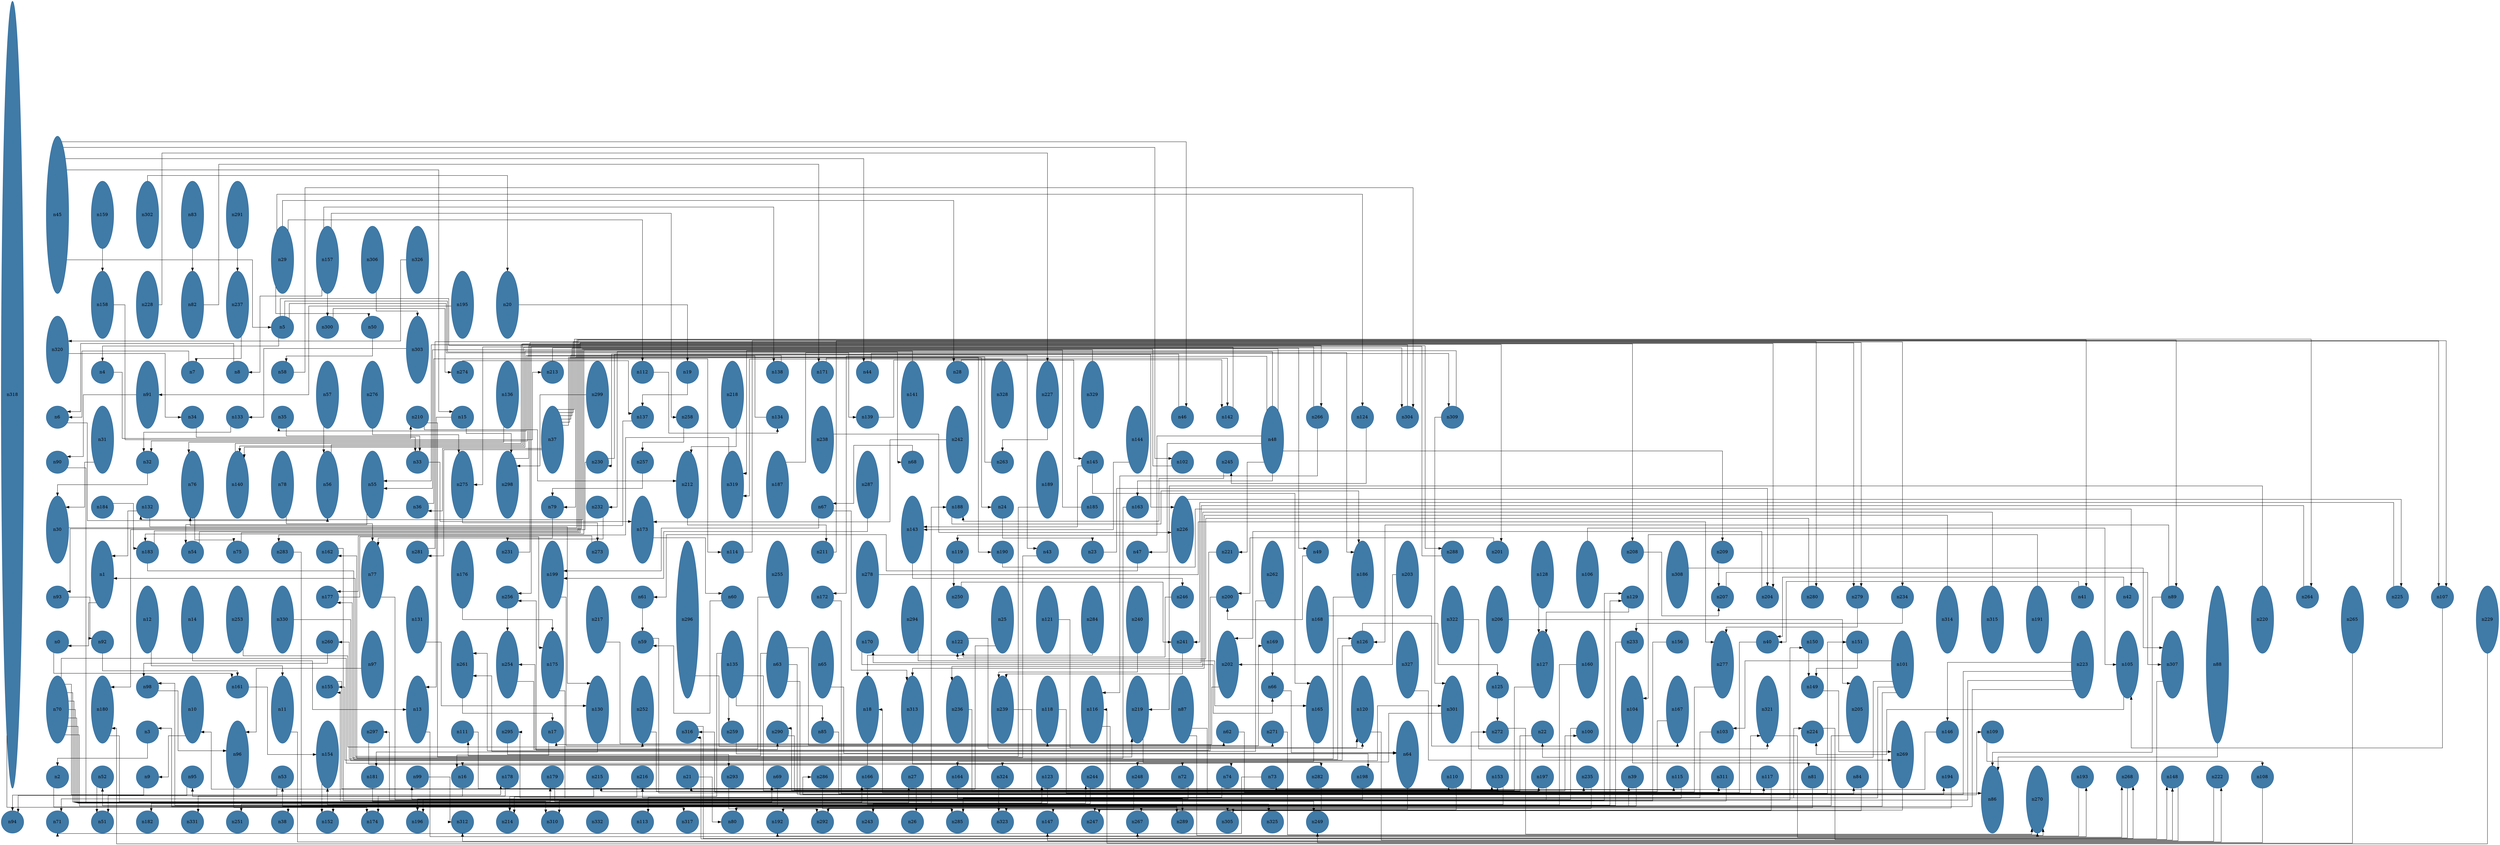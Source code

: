 //do not use DOT to generate pdf use NEATO or FDP
digraph{
layout="neato";
splines="ortho";
n318[shape="ellipse", style="filled", color="#004E8ABF", pos="0,21!", height="35", width="1"];
n318 -> n317;
n45[shape="ellipse", style="filled", color="#004E8ABF", pos="2,29!", height="7", width="1"];
n45 -> n46;
n45 -> n15;
n45 -> n102;
n45 -> n5;
n45 -> n44;
n159[shape="ellipse", style="filled", color="#004E8ABF", pos="4,29!", height="3", width="1"];
n159 -> n158;
n302[shape="ellipse", style="filled", color="#004E8ABF", pos="6,29!", height="3", width="1"];
n302 -> n20;
n83[shape="ellipse", style="filled", color="#004E8ABF", pos="8,29!", height="3", width="1"];
n83 -> n82;
n291[shape="ellipse", style="filled", color="#004E8ABF", pos="10,29!", height="3", width="1"];
n291 -> n237;
n29[shape="ellipse", style="filled", color="#004E8ABF", pos="12,27!", height="3", width="1"];
n29 -> n28;
n29 -> n112;
n29 -> n124;
n29 -> n50;
n157[shape="ellipse", style="filled", color="#004E8ABF", pos="14,27!", height="3", width="1"];
n157 -> n258;
n157 -> n300;
n157 -> n8;
n157 -> n138;
n306[shape="ellipse", style="filled", color="#004E8ABF", pos="16,27!", height="3", width="1"];
n306 -> n303;
n326[shape="ellipse", style="filled", color="#004E8ABF", pos="18,27!", height="3", width="1"];
n326 -> n320;
n158[shape="ellipse", style="filled", color="#004E8ABF", pos="4,25!", height="3", width="1"];
n158 -> n213;
n228[shape="ellipse", style="filled", color="#004E8ABF", pos="6,25!", height="3", width="1"];
n228 -> n227;
n82[shape="ellipse", style="filled", color="#004E8ABF", pos="8,25!", height="3", width="1"];
n82 -> n171;
n237[shape="ellipse", style="filled", color="#004E8ABF", pos="10,25!", height="3", width="1"];
n237 -> n7;
n195[shape="ellipse", style="filled", color="#004E8ABF", pos="20,25!", height="3", width="1"];
n195 -> n91;
n20[shape="ellipse", style="filled", color="#004E8ABF", pos="22,25!", height="3", width="1"];
n20 -> n19;
n320[shape="ellipse", style="filled", color="#004E8ABF", pos="2,23!", height="3", width="1"];
n320 -> n34;
n5[shape="ellipse", style="filled", color="#004E8ABF", pos="12,24!", height="1", width="1"];
n5 -> n68;
n5 -> n4;
n5 -> n266;
n5 -> n139;
n300[shape="ellipse", style="filled", color="#004E8ABF", pos="14,24!", height="1", width="1"];
n300 -> n274;
n50[shape="ellipse", style="filled", color="#004E8ABF", pos="16,24!", height="1", width="1"];
n50 -> n58;
n303[shape="ellipse", style="filled", color="#004E8ABF", pos="18,23!", height="3", width="1"];
n303 -> n133;
n4[shape="ellipse", style="filled", color="#004E8ABF", pos="4,22!", height="1", width="1"];
n4 -> n210;
n91[shape="ellipse", style="filled", color="#004E8ABF", pos="6,21!", height="3", width="1"];
n91 -> n90;
n7[shape="ellipse", style="filled", color="#004E8ABF", pos="8,22!", height="1", width="1"];
n7 -> n6;
n8[shape="ellipse", style="filled", color="#004E8ABF", pos="10,22!", height="1", width="1"];
n8 -> n6;
n58[shape="ellipse", style="filled", color="#004E8ABF", pos="12,22!", height="1", width="1"];
n58 -> n304;
n57[shape="ellipse", style="filled", color="#004E8ABF", pos="14,21!", height="3", width="1"];
n57 -> n56;
n276[shape="ellipse", style="filled", color="#004E8ABF", pos="16,21!", height="3", width="1"];
n276 -> n275;
n274[shape="ellipse", style="filled", color="#004E8ABF", pos="20,22!", height="1", width="1"];
n274 -> n137;
n136[shape="ellipse", style="filled", color="#004E8ABF", pos="22,21!", height="3", width="1"];
n136 -> n76;
n213[shape="ellipse", style="filled", color="#004E8ABF", pos="24,22!", height="1", width="1"];
n213 -> n304;
n299[shape="ellipse", style="filled", color="#004E8ABF", pos="26,21!", height="3", width="1"];
n299 -> n298;
n112[shape="ellipse", style="filled", color="#004E8ABF", pos="28,22!", height="1", width="1"];
n112 -> n134;
n19[shape="ellipse", style="filled", color="#004E8ABF", pos="30,22!", height="1", width="1"];
n19 -> n137;
n218[shape="ellipse", style="filled", color="#004E8ABF", pos="32,21!", height="3", width="1"];
n218 -> n212;
n138[shape="ellipse", style="filled", color="#004E8ABF", pos="34,22!", height="1", width="1"];
n138 -> n35;
n171[shape="ellipse", style="filled", color="#004E8ABF", pos="36,22!", height="1", width="1"];
n171 -> n142;
n44[shape="ellipse", style="filled", color="#004E8ABF", pos="38,22!", height="1", width="1"];
n44 -> n309;
n141[shape="ellipse", style="filled", color="#004E8ABF", pos="40,21!", height="3", width="1"];
n141 -> n140;
n28[shape="ellipse", style="filled", color="#004E8ABF", pos="42,22!", height="1", width="1"];
n28 -> n142;
n328[shape="ellipse", style="filled", color="#004E8ABF", pos="44,21!", height="3", width="1"];
n328 -> n319;
n227[shape="ellipse", style="filled", color="#004E8ABF", pos="46,21!", height="3", width="1"];
n227 -> n263;
n329[shape="ellipse", style="filled", color="#004E8ABF", pos="48,21!", height="3", width="1"];
n329 -> n55;
n6[shape="ellipse", style="filled", color="#004E8ABF", pos="2,20!", height="1", width="1"];
n6 -> n56;
n31[shape="ellipse", style="filled", color="#004E8ABF", pos="4,19!", height="3", width="1"];
n31 -> n30;
n34[shape="ellipse", style="filled", color="#004E8ABF", pos="8,20!", height="1", width="1"];
n34 -> n33;
n133[shape="ellipse", style="filled", color="#004E8ABF", pos="10,20!", height="1", width="1"];
n133 -> n32;
n35[shape="ellipse", style="filled", color="#004E8ABF", pos="12,20!", height="1", width="1"];
n35 -> n33;
n210[shape="ellipse", style="filled", color="#004E8ABF", pos="18,20!", height="1", width="1"];
n210 -> n212;
n210 -> n219;
n15[shape="ellipse", style="filled", color="#004E8ABF", pos="20,20!", height="1", width="1"];
n15 -> n13;
n15 -> n298;
n37[shape="ellipse", style="filled", color="#004E8ABF", pos="24,19!", height="3", width="1"];
n37 -> n36;
n37 -> n264;
n37 -> n24;
n37 -> n49;
n37 -> n234;
n37 -> n190;
n37 -> n43;
n37 -> n281;
n137[shape="ellipse", style="filled", color="#004E8ABF", pos="28,20!", height="1", width="1"];
n137 -> n76;
n258[shape="ellipse", style="filled", color="#004E8ABF", pos="30,20!", height="1", width="1"];
n258 -> n257;
n134[shape="ellipse", style="filled", color="#004E8ABF", pos="34,20!", height="1", width="1"];
n134 -> n32;
n238[shape="ellipse", style="filled", color="#004E8ABF", pos="36,19!", height="3", width="1"];
n238 -> n226;
n139[shape="ellipse", style="filled", color="#004E8ABF", pos="38,20!", height="1", width="1"];
n139 -> n145;
n242[shape="ellipse", style="filled", color="#004E8ABF", pos="42,19!", height="3", width="1"];
n242 -> n173;
n144[shape="ellipse", style="filled", color="#004E8ABF", pos="50,19!", height="3", width="1"];
n144 -> n143;
n46[shape="ellipse", style="filled", color="#004E8ABF", pos="52,20!", height="1", width="1"];
n46 -> n230;
n142[shape="ellipse", style="filled", color="#004E8ABF", pos="54,20!", height="1", width="1"];
n142 -> n140;
n48[shape="ellipse", style="filled", color="#004E8ABF", pos="56,19!", height="3", width="1"];
n48 -> n47;
n48 -> n221;
n48 -> n232;
n48 -> n163;
n48 -> n119;
n48 -> n93;
n48 -> n172;
n48 -> n209;
n266[shape="ellipse", style="filled", color="#004E8ABF", pos="58,20!", height="1", width="1"];
n266 -> n275;
n266 -> n116;
n124[shape="ellipse", style="filled", color="#004E8ABF", pos="60,20!", height="1", width="1"];
n124 -> n245;
n304[shape="ellipse", style="filled", color="#004E8ABF", pos="62,20!", height="1", width="1"];
n304 -> n55;
n309[shape="ellipse", style="filled", color="#004E8ABF", pos="64,20!", height="1", width="1"];
n309 -> n301;
n309 -> n319;
n90[shape="ellipse", style="filled", color="#004E8ABF", pos="2,18!", height="1", width="1"];
n90 -> n188;
n32[shape="ellipse", style="filled", color="#004E8ABF", pos="6,18!", height="1", width="1"];
n32 -> n30;
n76[shape="ellipse", style="filled", color="#004E8ABF", pos="8,17!", height="3", width="1"];
n76 -> n75;
n140[shape="ellipse", style="filled", color="#004E8ABF", pos="10,17!", height="3", width="1"];
n140 -> n201;
n78[shape="ellipse", style="filled", color="#004E8ABF", pos="12,17!", height="3", width="1"];
n78 -> n77;
n56[shape="ellipse", style="filled", color="#004E8ABF", pos="14,17!", height="3", width="1"];
n56 -> n208;
n55[shape="ellipse", style="filled", color="#004E8ABF", pos="16,17!", height="3", width="1"];
n55 -> n54;
n33[shape="ellipse", style="filled", color="#004E8ABF", pos="18,18!", height="1", width="1"];
n33 -> n173;
n275[shape="ellipse", style="filled", color="#004E8ABF", pos="20,17!", height="3", width="1"];
n275 -> n273;
n298[shape="ellipse", style="filled", color="#004E8ABF", pos="22,17!", height="3", width="1"];
n298 -> n288;
n230[shape="ellipse", style="filled", color="#004E8ABF", pos="26,18!", height="1", width="1"];
n230 -> n180;
n230 -> n226;
n257[shape="ellipse", style="filled", color="#004E8ABF", pos="28,18!", height="1", width="1"];
n257 -> n79;
n212[shape="ellipse", style="filled", color="#004E8ABF", pos="30,17!", height="3", width="1"];
n212 -> n211;
n319[shape="ellipse", style="filled", color="#004E8ABF", pos="32,17!", height="3", width="1"];
n319 -> n283;
n187[shape="ellipse", style="filled", color="#004E8ABF", pos="34,17!", height="3", width="1"];
n187 -> n186;
n287[shape="ellipse", style="filled", color="#004E8ABF", pos="38,17!", height="3", width="1"];
n287 -> n199;
n68[shape="ellipse", style="filled", color="#004E8ABF", pos="40,18!", height="1", width="1"];
n68 -> n67;
n263[shape="ellipse", style="filled", color="#004E8ABF", pos="44,18!", height="1", width="1"];
n263 -> n79;
n189[shape="ellipse", style="filled", color="#004E8ABF", pos="46,17!", height="3", width="1"];
n189 -> n1;
n145[shape="ellipse", style="filled", color="#004E8ABF", pos="48,18!", height="1", width="1"];
n145 -> n143;
n145 -> n165;
n102[shape="ellipse", style="filled", color="#004E8ABF", pos="52,18!", height="1", width="1"];
n102 -> n132;
n245[shape="ellipse", style="filled", color="#004E8ABF", pos="54,18!", height="1", width="1"];
n245 -> n188;
n30[shape="ellipse", style="filled", color="#004E8ABF", pos="2,15!", height="3", width="1"];
n30 -> n41;
n184[shape="ellipse", style="filled", color="#004E8ABF", pos="4,16!", height="1", width="1"];
n184 -> n183;
n132[shape="ellipse", style="filled", color="#004E8ABF", pos="6,16!", height="1", width="1"];
n132 -> n130;
n132 -> n1;
n36[shape="ellipse", style="filled", color="#004E8ABF", pos="18,16!", height="1", width="1"];
n36 -> n114;
n79[shape="ellipse", style="filled", color="#004E8ABF", pos="24,16!", height="1", width="1"];
n79 -> n77;
n232[shape="ellipse", style="filled", color="#004E8ABF", pos="26,16!", height="1", width="1"];
n232 -> n231;
n173[shape="ellipse", style="filled", color="#004E8ABF", pos="28,15!", height="3", width="1"];
n173 -> n60;
n67[shape="ellipse", style="filled", color="#004E8ABF", pos="36,16!", height="1", width="1"];
n67 -> n199;
n67 -> n313;
n143[shape="ellipse", style="filled", color="#004E8ABF", pos="40,15!", height="3", width="1"];
n143 -> n246;
n188[shape="ellipse", style="filled", color="#004E8ABF", pos="42,16!", height="1", width="1"];
n188 -> n186;
n24[shape="ellipse", style="filled", color="#004E8ABF", pos="44,16!", height="1", width="1"];
n24 -> n23;
n185[shape="ellipse", style="filled", color="#004E8ABF", pos="48,16!", height="1", width="1"];
n185 -> n183;
n163[shape="ellipse", style="filled", color="#004E8ABF", pos="50,16!", height="1", width="1"];
n163 -> n162;
n226[shape="ellipse", style="filled", color="#004E8ABF", pos="52,15!", height="3", width="1"];
n226 -> n225;
n1[shape="ellipse", style="filled", color="#004E8ABF", pos="4,13!", height="3", width="1"];
n1 -> n0;
n183[shape="ellipse", style="filled", color="#004E8ABF", pos="6,14!", height="1", width="1"];
n183 -> n126;
n183 -> n89;
n54[shape="ellipse", style="filled", color="#004E8ABF", pos="8,14!", height="1", width="1"];
n54 -> n204;
n75[shape="ellipse", style="filled", color="#004E8ABF", pos="10,14!", height="1", width="1"];
n75 -> n279;
n283[shape="ellipse", style="filled", color="#004E8ABF", pos="12,14!", height="1", width="1"];
n283 -> n129;
n162[shape="ellipse", style="filled", color="#004E8ABF", pos="14,14!", height="1", width="1"];
n162 -> n129;
n77[shape="ellipse", style="filled", color="#004E8ABF", pos="16,13!", height="3", width="1"];
n77 -> n150;
n281[shape="ellipse", style="filled", color="#004E8ABF", pos="18,14!", height="1", width="1"];
n281 -> n280;
n176[shape="ellipse", style="filled", color="#004E8ABF", pos="20,13!", height="3", width="1"];
n176 -> n175;
n231[shape="ellipse", style="filled", color="#004E8ABF", pos="22,14!", height="1", width="1"];
n231 -> n279;
n199[shape="ellipse", style="filled", color="#004E8ABF", pos="24,13!", height="3", width="1"];
n199 -> n169;
n273[shape="ellipse", style="filled", color="#004E8ABF", pos="26,14!", height="1", width="1"];
n273 -> n177;
n296[shape="ellipse", style="filled", color="#004E8ABF", pos="30,11!", height="7", width="1"];
n296 -> n271;
n114[shape="ellipse", style="filled", color="#004E8ABF", pos="32,14!", height="1", width="1"];
n114 -> n107;
n255[shape="ellipse", style="filled", color="#004E8ABF", pos="34,13!", height="3", width="1"];
n255 -> n254;
n211[shape="ellipse", style="filled", color="#004E8ABF", pos="36,14!", height="1", width="1"];
n211 -> n107;
n278[shape="ellipse", style="filled", color="#004E8ABF", pos="38,13!", height="3", width="1"];
n278 -> n277;
n119[shape="ellipse", style="filled", color="#004E8ABF", pos="42,14!", height="1", width="1"];
n119 -> n250;
n190[shape="ellipse", style="filled", color="#004E8ABF", pos="44,14!", height="1", width="1"];
n190 -> n42;
n43[shape="ellipse", style="filled", color="#004E8ABF", pos="46,14!", height="1", width="1"];
n43 -> n177;
n23[shape="ellipse", style="filled", color="#004E8ABF", pos="48,14!", height="1", width="1"];
n23 -> n204;
n47[shape="ellipse", style="filled", color="#004E8ABF", pos="50,14!", height="1", width="1"];
n47 -> n61;
n221[shape="ellipse", style="filled", color="#004E8ABF", pos="54,14!", height="1", width="1"];
n221 -> n256;
n262[shape="ellipse", style="filled", color="#004E8ABF", pos="56,13!", height="3", width="1"];
n262 -> n261;
n49[shape="ellipse", style="filled", color="#004E8ABF", pos="58,14!", height="1", width="1"];
n49 -> n200;
n186[shape="ellipse", style="filled", color="#004E8ABF", pos="60,13!", height="3", width="1"];
n186 -> n260;
n203[shape="ellipse", style="filled", color="#004E8ABF", pos="62,13!", height="3", width="1"];
n203 -> n202;
n288[shape="ellipse", style="filled", color="#004E8ABF", pos="64,14!", height="1", width="1"];
n288 -> n256;
n201[shape="ellipse", style="filled", color="#004E8ABF", pos="66,14!", height="1", width="1"];
n201 -> n200;
n128[shape="ellipse", style="filled", color="#004E8ABF", pos="68,13!", height="3", width="1"];
n128 -> n127;
n106[shape="ellipse", style="filled", color="#004E8ABF", pos="70,13!", height="3", width="1"];
n106 -> n105;
n208[shape="ellipse", style="filled", color="#004E8ABF", pos="72,14!", height="1", width="1"];
n208 -> n207;
n308[shape="ellipse", style="filled", color="#004E8ABF", pos="74,13!", height="3", width="1"];
n308 -> n307;
n209[shape="ellipse", style="filled", color="#004E8ABF", pos="76,14!", height="1", width="1"];
n209 -> n207;
n93[shape="ellipse", style="filled", color="#004E8ABF", pos="2,12!", height="1", width="1"];
n93 -> n92;
n12[shape="ellipse", style="filled", color="#004E8ABF", pos="6,11!", height="3", width="1"];
n12 -> n11;
n14[shape="ellipse", style="filled", color="#004E8ABF", pos="8,11!", height="3", width="1"];
n14 -> n13;
n253[shape="ellipse", style="filled", color="#004E8ABF", pos="10,11!", height="3", width="1"];
n253 -> n252;
n330[shape="ellipse", style="filled", color="#004E8ABF", pos="12,11!", height="3", width="1"];
n330 -> n301;
n177[shape="ellipse", style="filled", color="#004E8ABF", pos="14,12!", height="1", width="1"];
n177 -> n175;
n131[shape="ellipse", style="filled", color="#004E8ABF", pos="18,11!", height="3", width="1"];
n131 -> n130;
n256[shape="ellipse", style="filled", color="#004E8ABF", pos="22,12!", height="1", width="1"];
n256 -> n254;
n217[shape="ellipse", style="filled", color="#004E8ABF", pos="26,11!", height="3", width="1"];
n217 -> n118;
n61[shape="ellipse", style="filled", color="#004E8ABF", pos="28,12!", height="1", width="1"];
n61 -> n59;
n60[shape="ellipse", style="filled", color="#004E8ABF", pos="32,12!", height="1", width="1"];
n60 -> n59;
n172[shape="ellipse", style="filled", color="#004E8ABF", pos="36,12!", height="1", width="1"];
n172 -> n151;
n294[shape="ellipse", style="filled", color="#004E8ABF", pos="40,11!", height="3", width="1"];
n294 -> n165;
n250[shape="ellipse", style="filled", color="#004E8ABF", pos="42,12!", height="1", width="1"];
n250 -> n241;
n25[shape="ellipse", style="filled", color="#004E8ABF", pos="44,11!", height="3", width="1"];
n25 -> n10;
n121[shape="ellipse", style="filled", color="#004E8ABF", pos="46,11!", height="3", width="1"];
n121 -> n120;
n284[shape="ellipse", style="filled", color="#004E8ABF", pos="48,11!", height="3", width="1"];
n284 -> n18;
n240[shape="ellipse", style="filled", color="#004E8ABF", pos="50,11!", height="3", width="1"];
n240 -> n239;
n246[shape="ellipse", style="filled", color="#004E8ABF", pos="52,12!", height="1", width="1"];
n246 -> n122;
n200[shape="ellipse", style="filled", color="#004E8ABF", pos="54,12!", height="1", width="1"];
n200 -> n261;
n168[shape="ellipse", style="filled", color="#004E8ABF", pos="58,11!", height="3", width="1"];
n168 -> n167;
n322[shape="ellipse", style="filled", color="#004E8ABF", pos="64,11!", height="3", width="1"];
n322 -> n321;
n206[shape="ellipse", style="filled", color="#004E8ABF", pos="66,11!", height="3", width="1"];
n206 -> n205;
n129[shape="ellipse", style="filled", color="#004E8ABF", pos="72,12!", height="1", width="1"];
n129 -> n127;
n207[shape="ellipse", style="filled", color="#004E8ABF", pos="76,12!", height="1", width="1"];
n207 -> n307;
n204[shape="ellipse", style="filled", color="#004E8ABF", pos="78,12!", height="1", width="1"];
n204 -> n202;
n280[shape="ellipse", style="filled", color="#004E8ABF", pos="80,12!", height="1", width="1"];
n280 -> n122;
n279[shape="ellipse", style="filled", color="#004E8ABF", pos="82,12!", height="1", width="1"];
n279 -> n277;
n234[shape="ellipse", style="filled", color="#004E8ABF", pos="84,12!", height="1", width="1"];
n234 -> n233;
n314[shape="ellipse", style="filled", color="#004E8ABF", pos="86,11!", height="3", width="1"];
n314 -> n313;
n315[shape="ellipse", style="filled", color="#004E8ABF", pos="88,11!", height="3", width="1"];
n315 -> n236;
n191[shape="ellipse", style="filled", color="#004E8ABF", pos="90,11!", height="3", width="1"];
n191 -> n104;
n41[shape="ellipse", style="filled", color="#004E8ABF", pos="92,12!", height="1", width="1"];
n41 -> n40;
n42[shape="ellipse", style="filled", color="#004E8ABF", pos="94,12!", height="1", width="1"];
n42 -> n40;
n89[shape="ellipse", style="filled", color="#004E8ABF", pos="96,12!", height="1", width="1"];
n89 -> n126;
n89 -> n86;
n88[shape="ellipse", style="filled", color="#004E8ABF", pos="98,9!", height="7", width="1"];
n88 -> n86;
n220[shape="ellipse", style="filled", color="#004E8ABF", pos="100,11!", height="3", width="1"];
n220 -> n219;
n264[shape="ellipse", style="filled", color="#004E8ABF", pos="102,12!", height="1", width="1"];
n264 -> n170;
n265[shape="ellipse", style="filled", color="#004E8ABF", pos="104,11!", height="3", width="1"];
n265 -> n116;
n225[shape="ellipse", style="filled", color="#004E8ABF", pos="106,12!", height="1", width="1"];
n225 -> n241;
n107[shape="ellipse", style="filled", color="#004E8ABF", pos="108,12!", height="1", width="1"];
n107 -> n105;
n229[shape="ellipse", style="filled", color="#004E8ABF", pos="110,11!", height="3", width="1"];
n229 -> n180;
n0[shape="ellipse", style="filled", color="#004E8ABF", pos="2,10!", height="1", width="1"];
n0 -> n161;
n92[shape="ellipse", style="filled", color="#004E8ABF", pos="4,10!", height="1", width="1"];
n92 -> n161;
n260[shape="ellipse", style="filled", color="#004E8ABF", pos="14,10!", height="1", width="1"];
n260 -> n98;
n97[shape="ellipse", style="filled", color="#004E8ABF", pos="16,9!", height="3", width="1"];
n97 -> n96;
n261[shape="ellipse", style="filled", color="#004E8ABF", pos="20,9!", height="3", width="1"];
n261 -> n17;
n254[shape="ellipse", style="filled", color="#004E8ABF", pos="22,9!", height="3", width="1"];
n254 -> n290;
n175[shape="ellipse", style="filled", color="#004E8ABF", pos="24,9!", height="3", width="1"];
n175 -> n224;
n59[shape="ellipse", style="filled", color="#004E8ABF", pos="28,10!", height="1", width="1"];
n59 -> n321;
n135[shape="ellipse", style="filled", color="#004E8ABF", pos="32,9!", height="3", width="1"];
n135 -> n100;
n135 -> n85;
n135 -> n259;
n135 -> n95;
n63[shape="ellipse", style="filled", color="#004E8ABF", pos="34,9!", height="3", width="1"];
n63 -> n111;
n63 -> n62;
n63 -> n194;
n63 -> n109;
n65[shape="ellipse", style="filled", color="#004E8ABF", pos="36,9!", height="3", width="1"];
n65 -> n64;
n170[shape="ellipse", style="filled", color="#004E8ABF", pos="38,10!", height="1", width="1"];
n170 -> n66;
n122[shape="ellipse", style="filled", color="#004E8ABF", pos="42,10!", height="1", width="1"];
n122 -> n120;
n241[shape="ellipse", style="filled", color="#004E8ABF", pos="52,10!", height="1", width="1"];
n241 -> n239;
n202[shape="ellipse", style="filled", color="#004E8ABF", pos="54,9!", height="3", width="1"];
n202 -> n17;
n169[shape="ellipse", style="filled", color="#004E8ABF", pos="56,10!", height="1", width="1"];
n169 -> n66;
n126[shape="ellipse", style="filled", color="#004E8ABF", pos="60,10!", height="1", width="1"];
n126 -> n155;
n126 -> n125;
n327[shape="ellipse", style="filled", color="#004E8ABF", pos="62,9!", height="3", width="1"];
n327 -> n269;
n127[shape="ellipse", style="filled", color="#004E8ABF", pos="68,9!", height="3", width="1"];
n127 -> n290;
n160[shape="ellipse", style="filled", color="#004E8ABF", pos="70,9!", height="3", width="1"];
n160 -> n154;
n233[shape="ellipse", style="filled", color="#004E8ABF", pos="72,10!", height="1", width="1"];
n233 -> n98;
n156[shape="ellipse", style="filled", color="#004E8ABF", pos="74,10!", height="1", width="1"];
n156 -> n155;
n277[shape="ellipse", style="filled", color="#004E8ABF", pos="76,9!", height="3", width="1"];
n277 -> n316;
n40[shape="ellipse", style="filled", color="#004E8ABF", pos="78,10!", height="1", width="1"];
n40 -> n18;
n150[shape="ellipse", style="filled", color="#004E8ABF", pos="80,10!", height="1", width="1"];
n150 -> n149;
n151[shape="ellipse", style="filled", color="#004E8ABF", pos="82,10!", height="1", width="1"];
n151 -> n149;
n101[shape="ellipse", style="filled", color="#004E8ABF", pos="84,9!", height="3", width="1"];
n101 -> n295;
n101 -> n103;
n101 -> n53;
n101 -> n22;
n223[shape="ellipse", style="filled", color="#004E8ABF", pos="92,9!", height="3", width="1"];
n223 -> n297;
n223 -> n286;
n223 -> n3;
n223 -> n146;
n105[shape="ellipse", style="filled", color="#004E8ABF", pos="94,9!", height="3", width="1"];
n105 -> n224;
n307[shape="ellipse", style="filled", color="#004E8ABF", pos="96,9!", height="3", width="1"];
n307 -> n316;
n70[shape="ellipse", style="filled", color="#004E8ABF", pos="2,7!", height="3", width="1"];
n70 -> n69;
n70 -> n166;
n70 -> n27;
n70 -> n39;
n70 -> n123;
n70 -> n178;
n70 -> n244;
n70 -> n74;
n180[shape="ellipse", style="filled", color="#004E8ABF", pos="4,7!", height="3", width="1"];
n180 -> n179;
n98[shape="ellipse", style="filled", color="#004E8ABF", pos="6,8!", height="1", width="1"];
n98 -> n96;
n10[shape="ellipse", style="filled", color="#004E8ABF", pos="8,7!", height="3", width="1"];
n10 -> n9;
n161[shape="ellipse", style="filled", color="#004E8ABF", pos="10,8!", height="1", width="1"];
n161 -> n154;
n11[shape="ellipse", style="filled", color="#004E8ABF", pos="12,7!", height="3", width="1"];
n11 -> n222;
n155[shape="ellipse", style="filled", color="#004E8ABF", pos="14,8!", height="1", width="1"];
n155 -> n272;
n13[shape="ellipse", style="filled", color="#004E8ABF", pos="18,7!", height="3", width="1"];
n13 -> n193;
n130[shape="ellipse", style="filled", color="#004E8ABF", pos="26,7!", height="3", width="1"];
n130 -> n181;
n252[shape="ellipse", style="filled", color="#004E8ABF", pos="28,7!", height="3", width="1"];
n252 -> n197;
n18[shape="ellipse", style="filled", color="#004E8ABF", pos="38,7!", height="3", width="1"];
n18 -> n16;
n313[shape="ellipse", style="filled", color="#004E8ABF", pos="40,7!", height="3", width="1"];
n313 -> n72;
n236[shape="ellipse", style="filled", color="#004E8ABF", pos="42,7!", height="3", width="1"];
n236 -> n235;
n239[shape="ellipse", style="filled", color="#004E8ABF", pos="44,7!", height="3", width="1"];
n239 -> n153;
n118[shape="ellipse", style="filled", color="#004E8ABF", pos="46,7!", height="3", width="1"];
n118 -> n117;
n116[shape="ellipse", style="filled", color="#004E8ABF", pos="48,7!", height="3", width="1"];
n116 -> n115;
n219[shape="ellipse", style="filled", color="#004E8ABF", pos="50,7!", height="3", width="1"];
n219 -> n282;
n87[shape="ellipse", style="filled", color="#004E8ABF", pos="52,7!", height="3", width="1"];
n87 -> n86;
n87 -> n270;
n66[shape="ellipse", style="filled", color="#004E8ABF", pos="56,8!", height="1", width="1"];
n66 -> n64;
n165[shape="ellipse", style="filled", color="#004E8ABF", pos="58,7!", height="3", width="1"];
n165 -> n164;
n120[shape="ellipse", style="filled", color="#004E8ABF", pos="60,7!", height="3", width="1"];
n120 -> n148;
n301[shape="ellipse", style="filled", color="#004E8ABF", pos="64,7!", height="3", width="1"];
n301 -> n248;
n125[shape="ellipse", style="filled", color="#004E8ABF", pos="66,8!", height="1", width="1"];
n125 -> n272;
n104[shape="ellipse", style="filled", color="#004E8ABF", pos="72,7!", height="3", width="1"];
n104 -> n81;
n167[shape="ellipse", style="filled", color="#004E8ABF", pos="74,7!", height="3", width="1"];
n167 -> n215;
n321[shape="ellipse", style="filled", color="#004E8ABF", pos="78,7!", height="3", width="1"];
n321 -> n268;
n149[shape="ellipse", style="filled", color="#004E8ABF", pos="80,8!", height="1", width="1"];
n149 -> n269;
n205[shape="ellipse", style="filled", color="#004E8ABF", pos="82,7!", height="3", width="1"];
n205 -> n52;
n3[shape="ellipse", style="filled", color="#004E8ABF", pos="6,6!", height="1", width="1"];
n3 -> n2;
n96[shape="ellipse", style="filled", color="#004E8ABF", pos="10,5!", height="3", width="1"];
n96 -> n174;
n154[shape="ellipse", style="filled", color="#004E8ABF", pos="14,5!", height="3", width="1"];
n154 -> n152;
n297[shape="ellipse", style="filled", color="#004E8ABF", pos="16,6!", height="1", width="1"];
n297 -> n324;
n111[shape="ellipse", style="filled", color="#004E8ABF", pos="20,6!", height="1", width="1"];
n111 -> n110;
n295[shape="ellipse", style="filled", color="#004E8ABF", pos="22,6!", height="1", width="1"];
n295 -> n293;
n17[shape="ellipse", style="filled", color="#004E8ABF", pos="24,6!", height="1", width="1"];
n17 -> n16;
n316[shape="ellipse", style="filled", color="#004E8ABF", pos="30,6!", height="1", width="1"];
n316 -> n268;
n259[shape="ellipse", style="filled", color="#004E8ABF", pos="32,6!", height="1", width="1"];
n259 -> n198;
n290[shape="ellipse", style="filled", color="#004E8ABF", pos="34,6!", height="1", width="1"];
n290 -> n153;
n85[shape="ellipse", style="filled", color="#004E8ABF", pos="36,6!", height="1", width="1"];
n85 -> n84;
n62[shape="ellipse", style="filled", color="#004E8ABF", pos="54,6!", height="1", width="1"];
n62 -> n311;
n271[shape="ellipse", style="filled", color="#004E8ABF", pos="56,6!", height="1", width="1"];
n271 -> n270;
n64[shape="ellipse", style="filled", color="#004E8ABF", pos="62,5!", height="3", width="1"];
n64 -> n147;
n272[shape="ellipse", style="filled", color="#004E8ABF", pos="66,6!", height="1", width="1"];
n272 -> n270;
n22[shape="ellipse", style="filled", color="#004E8ABF", pos="68,6!", height="1", width="1"];
n22 -> n21;
n100[shape="ellipse", style="filled", color="#004E8ABF", pos="70,6!", height="1", width="1"];
n100 -> n99;
n103[shape="ellipse", style="filled", color="#004E8ABF", pos="76,6!", height="1", width="1"];
n103 -> n216;
n224[shape="ellipse", style="filled", color="#004E8ABF", pos="80,6!", height="1", width="1"];
n224 -> n148;
n269[shape="ellipse", style="filled", color="#004E8ABF", pos="84,5!", height="3", width="1"];
n269 -> n267;
n146[shape="ellipse", style="filled", color="#004E8ABF", pos="86,6!", height="1", width="1"];
n146 -> n73;
n109[shape="ellipse", style="filled", color="#004E8ABF", pos="88,6!", height="1", width="1"];
n109 -> n108;
n2[shape="ellipse", style="filled", color="#004E8ABF", pos="2,4!", height="1", width="1"];
n2 -> n289;
n52[shape="ellipse", style="filled", color="#004E8ABF", pos="4,4!", height="1", width="1"];
n52 -> n51;
n9[shape="ellipse", style="filled", color="#004E8ABF", pos="6,4!", height="1", width="1"];
n9 -> n94;
n95[shape="ellipse", style="filled", color="#004E8ABF", pos="8,4!", height="1", width="1"];
n95 -> n94;
n53[shape="ellipse", style="filled", color="#004E8ABF", pos="12,4!", height="1", width="1"];
n53 -> n51;
n181[shape="ellipse", style="filled", color="#004E8ABF", pos="16,4!", height="1", width="1"];
n181 -> n310;
n99[shape="ellipse", style="filled", color="#004E8ABF", pos="18,4!", height="1", width="1"];
n99 -> n312;
n16[shape="ellipse", style="filled", color="#004E8ABF", pos="20,4!", height="1", width="1"];
n16 -> n174;
n178[shape="ellipse", style="filled", color="#004E8ABF", pos="22,4!", height="1", width="1"];
n178 -> n331;
n179[shape="ellipse", style="filled", color="#004E8ABF", pos="24,4!", height="1", width="1"];
n179 -> n249;
n215[shape="ellipse", style="filled", color="#004E8ABF", pos="26,4!", height="1", width="1"];
n215 -> n214;
n216[shape="ellipse", style="filled", color="#004E8ABF", pos="28,4!", height="1", width="1"];
n216 -> n214;
n21[shape="ellipse", style="filled", color="#004E8ABF", pos="30,4!", height="1", width="1"];
n21 -> n80;
n293[shape="ellipse", style="filled", color="#004E8ABF", pos="32,4!", height="1", width="1"];
n293 -> n292;
n69[shape="ellipse", style="filled", color="#004E8ABF", pos="34,4!", height="1", width="1"];
n69 -> n251;
n286[shape="ellipse", style="filled", color="#004E8ABF", pos="36,4!", height="1", width="1"];
n286 -> n285;
n166[shape="ellipse", style="filled", color="#004E8ABF", pos="38,4!", height="1", width="1"];
n166 -> n325;
n27[shape="ellipse", style="filled", color="#004E8ABF", pos="40,4!", height="1", width="1"];
n27 -> n26;
n164[shape="ellipse", style="filled", color="#004E8ABF", pos="42,4!", height="1", width="1"];
n164 -> n289;
n324[shape="ellipse", style="filled", color="#004E8ABF", pos="44,4!", height="1", width="1"];
n324 -> n323;
n123[shape="ellipse", style="filled", color="#004E8ABF", pos="46,4!", height="1", width="1"];
n123 -> n182;
n244[shape="ellipse", style="filled", color="#004E8ABF", pos="48,4!", height="1", width="1"];
n244 -> n243;
n248[shape="ellipse", style="filled", color="#004E8ABF", pos="50,4!", height="1", width="1"];
n248 -> n247;
n72[shape="ellipse", style="filled", color="#004E8ABF", pos="52,4!", height="1", width="1"];
n72 -> n71;
n74[shape="ellipse", style="filled", color="#004E8ABF", pos="54,4!", height="1", width="1"];
n74 -> n113;
n73[shape="ellipse", style="filled", color="#004E8ABF", pos="56,4!", height="1", width="1"];
n73 -> n71;
n282[shape="ellipse", style="filled", color="#004E8ABF", pos="58,4!", height="1", width="1"];
n282 -> n323;
n198[shape="ellipse", style="filled", color="#004E8ABF", pos="60,4!", height="1", width="1"];
n198 -> n196;
n110[shape="ellipse", style="filled", color="#004E8ABF", pos="64,4!", height="1", width="1"];
n110 -> n247;
n153[shape="ellipse", style="filled", color="#004E8ABF", pos="66,4!", height="1", width="1"];
n153 -> n152;
n197[shape="ellipse", style="filled", color="#004E8ABF", pos="68,4!", height="1", width="1"];
n197 -> n196;
n235[shape="ellipse", style="filled", color="#004E8ABF", pos="70,4!", height="1", width="1"];
n235 -> n292;
n39[shape="ellipse", style="filled", color="#004E8ABF", pos="72,4!", height="1", width="1"];
n39 -> n38;
n115[shape="ellipse", style="filled", color="#004E8ABF", pos="74,4!", height="1", width="1"];
n115 -> n285;
n311[shape="ellipse", style="filled", color="#004E8ABF", pos="76,4!", height="1", width="1"];
n311 -> n310;
n117[shape="ellipse", style="filled", color="#004E8ABF", pos="78,4!", height="1", width="1"];
n117 -> n305;
n81[shape="ellipse", style="filled", color="#004E8ABF", pos="80,4!", height="1", width="1"];
n81 -> n80;
n84[shape="ellipse", style="filled", color="#004E8ABF", pos="82,4!", height="1", width="1"];
n84 -> n305;
n194[shape="ellipse", style="filled", color="#004E8ABF", pos="86,4!", height="1", width="1"];
n194 -> n192;
n86[shape="ellipse", style="filled", color="#004E8ABF", pos="88,3!", height="3", width="1"];
n270[shape="ellipse", style="filled", color="#004E8ABF", pos="90,3!", height="3", width="1"];
n193[shape="ellipse", style="filled", color="#004E8ABF", pos="92,4!", height="1", width="1"];
n193 -> n192;
n268[shape="ellipse", style="filled", color="#004E8ABF", pos="94,4!", height="1", width="1"];
n268 -> n267;
n148[shape="ellipse", style="filled", color="#004E8ABF", pos="96,4!", height="1", width="1"];
n148 -> n147;
n222[shape="ellipse", style="filled", color="#004E8ABF", pos="98,4!", height="1", width="1"];
n222 -> n312;
n108[shape="ellipse", style="filled", color="#004E8ABF", pos="100,4!", height="1", width="1"];
n108 -> n249;
n94[shape="ellipse", style="filled", color="#004E8ABF", pos="0,2!", height="1", width="1"];
n71[shape="ellipse", style="filled", color="#004E8ABF", pos="2,2!", height="1", width="1"];
n51[shape="ellipse", style="filled", color="#004E8ABF", pos="4,2!", height="1", width="1"];
n182[shape="ellipse", style="filled", color="#004E8ABF", pos="6,2!", height="1", width="1"];
n331[shape="ellipse", style="filled", color="#004E8ABF", pos="8,2!", height="1", width="1"];
n251[shape="ellipse", style="filled", color="#004E8ABF", pos="10,2!", height="1", width="1"];
n38[shape="ellipse", style="filled", color="#004E8ABF", pos="12,2!", height="1", width="1"];
n152[shape="ellipse", style="filled", color="#004E8ABF", pos="14,2!", height="1", width="1"];
n174[shape="ellipse", style="filled", color="#004E8ABF", pos="16,2!", height="1", width="1"];
n196[shape="ellipse", style="filled", color="#004E8ABF", pos="18,2!", height="1", width="1"];
n312[shape="ellipse", style="filled", color="#004E8ABF", pos="20,2!", height="1", width="1"];
n214[shape="ellipse", style="filled", color="#004E8ABF", pos="22,2!", height="1", width="1"];
n310[shape="ellipse", style="filled", color="#004E8ABF", pos="24,2!", height="1", width="1"];
n332[shape="ellipse", style="filled", color="#004E8ABF", pos="26,2!", height="1", width="1"];
n113[shape="ellipse", style="filled", color="#004E8ABF", pos="28,2!", height="1", width="1"];
n317[shape="ellipse", style="filled", color="#004E8ABF", pos="30,2!", height="1", width="1"];
n80[shape="ellipse", style="filled", color="#004E8ABF", pos="32,2!", height="1", width="1"];
n192[shape="ellipse", style="filled", color="#004E8ABF", pos="34,2!", height="1", width="1"];
n292[shape="ellipse", style="filled", color="#004E8ABF", pos="36,2!", height="1", width="1"];
n243[shape="ellipse", style="filled", color="#004E8ABF", pos="38,2!", height="1", width="1"];
n26[shape="ellipse", style="filled", color="#004E8ABF", pos="40,2!", height="1", width="1"];
n285[shape="ellipse", style="filled", color="#004E8ABF", pos="42,2!", height="1", width="1"];
n323[shape="ellipse", style="filled", color="#004E8ABF", pos="44,2!", height="1", width="1"];
n147[shape="ellipse", style="filled", color="#004E8ABF", pos="46,2!", height="1", width="1"];
n247[shape="ellipse", style="filled", color="#004E8ABF", pos="48,2!", height="1", width="1"];
n267[shape="ellipse", style="filled", color="#004E8ABF", pos="50,2!", height="1", width="1"];
n289[shape="ellipse", style="filled", color="#004E8ABF", pos="52,2!", height="1", width="1"];
n305[shape="ellipse", style="filled", color="#004E8ABF", pos="54,2!", height="1", width="1"];
n325[shape="ellipse", style="filled", color="#004E8ABF", pos="56,2!", height="1", width="1"];
n249[shape="ellipse", style="filled", color="#004E8ABF", pos="58,2!", height="1", width="1"];
}